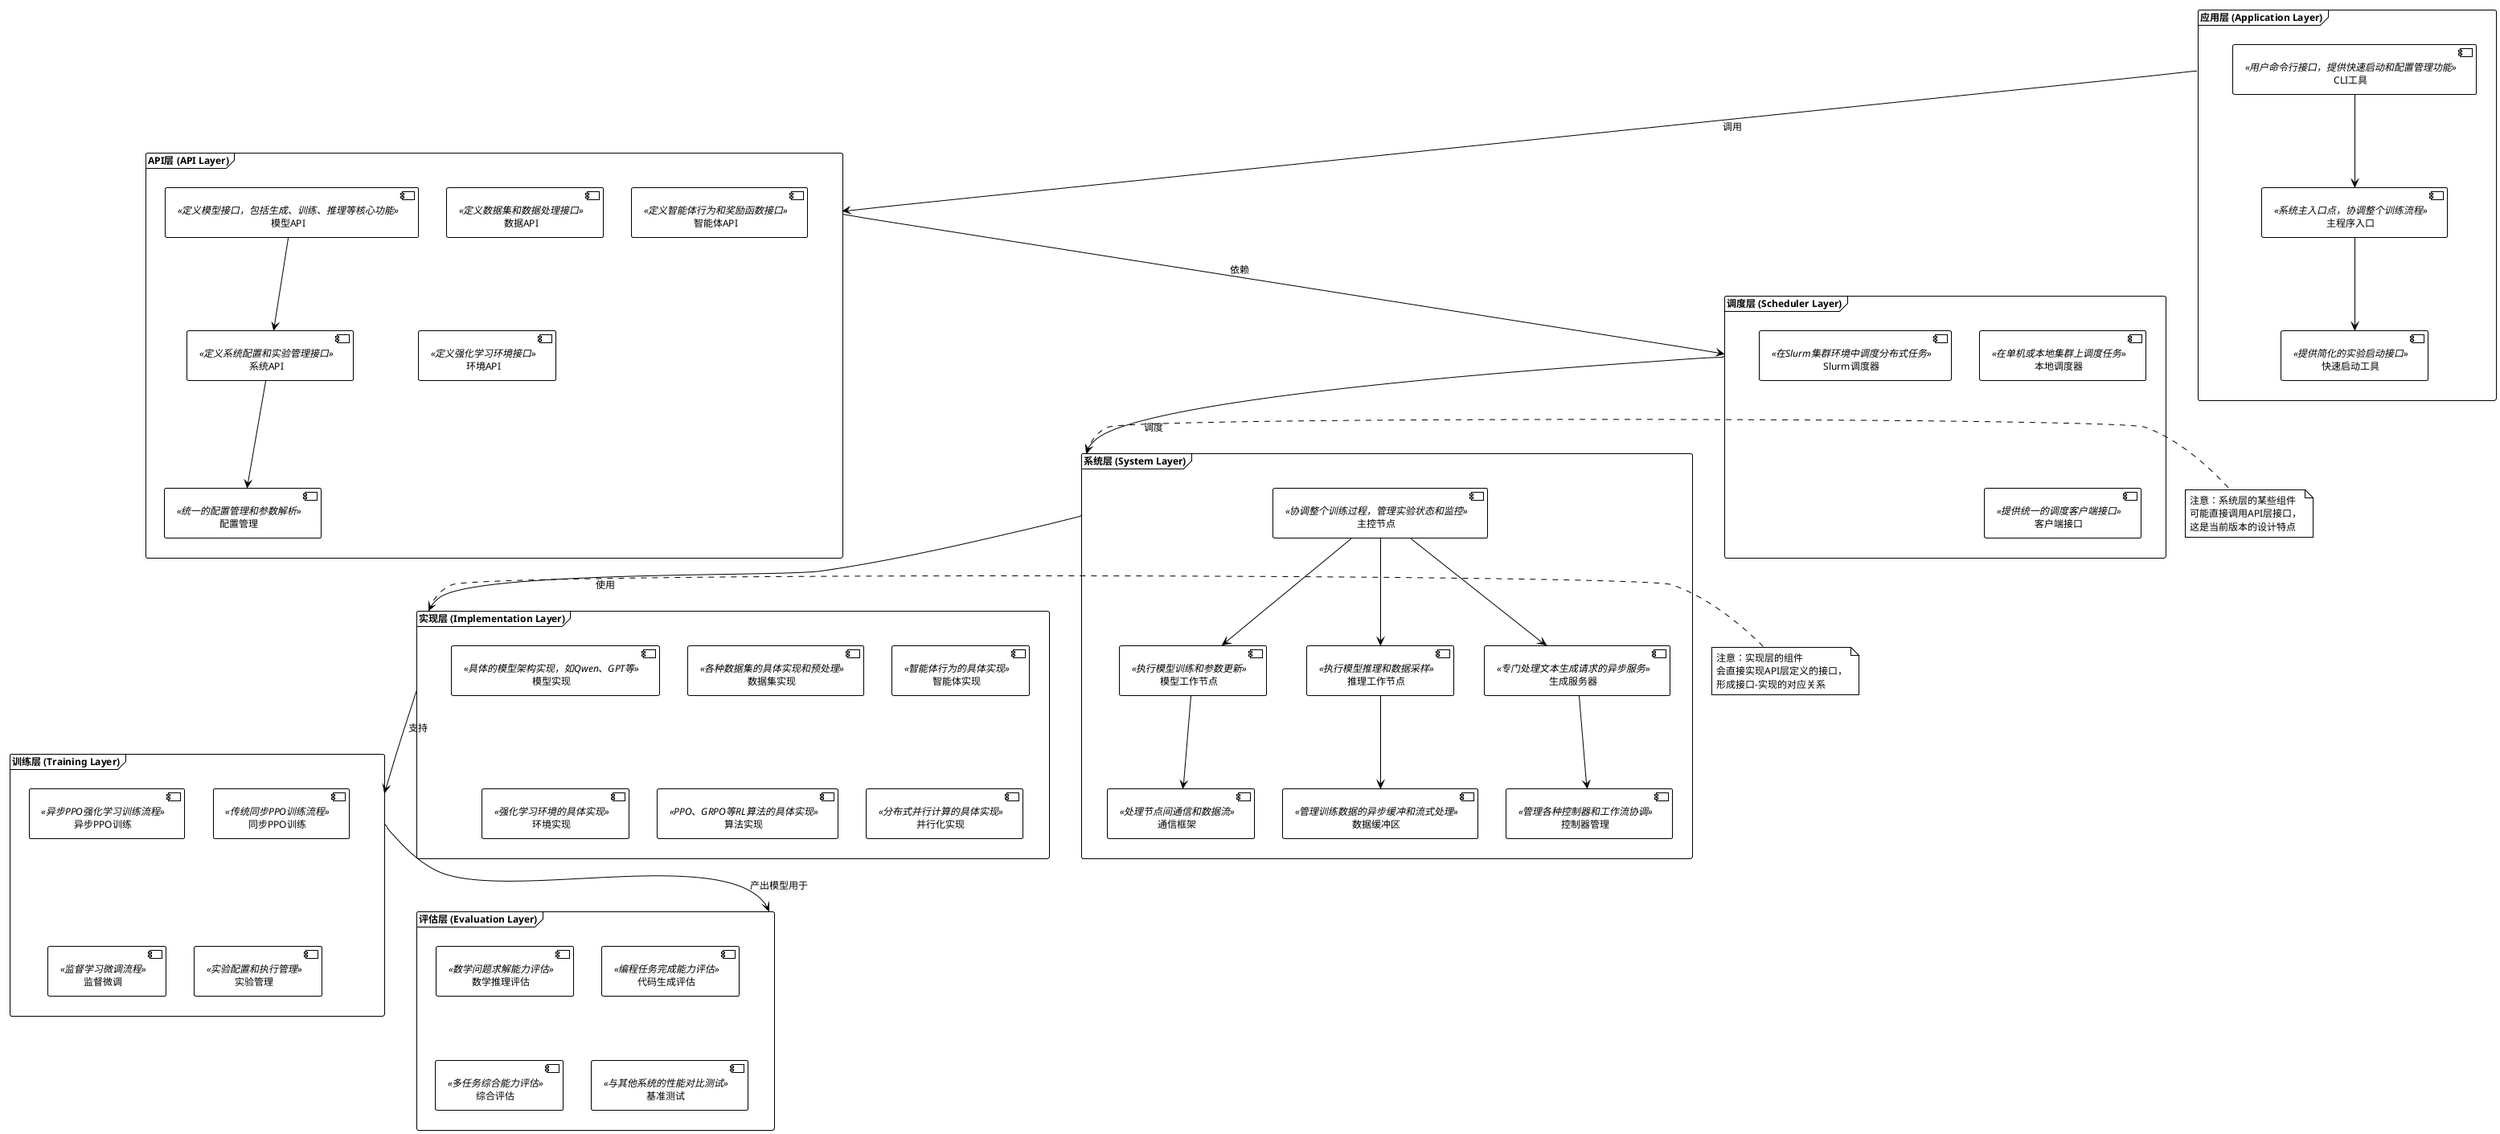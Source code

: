 @startuml
!theme plain
skinparam componentStyle uml2
skinparam backgroundColor white
skinparam defaultFontSize 12

' 应用层 - 用户交互入口
frame "应用层 (Application Layer)" as AppLayer {
    component [CLI工具] as CLI <<用户命令行接口，提供快速启动和配置管理功能>>
    component [主程序入口] as MainEntry <<系统主入口点，协调整个训练流程>>
    component [快速启动工具] as QuickStart <<提供简化的实验启动接口>>
}

' API层 - 系统接口定义
frame "API层 (API Layer)" as APILayer {
    component [模型API] as ModelAPI <<定义模型接口，包括生成、训练、推理等核心功能>>
    component [系统API] as SystemAPI <<定义系统配置和实验管理接口>>
    component [数据API] as DataAPI <<定义数据集和数据处理接口>>
    component [智能体API] as AgentAPI <<定义智能体行为和奖励函数接口>>
    component [环境API] as EnvAPI <<定义强化学习环境接口>>
    component [配置管理] as ConfigMgmt <<统一的配置管理和参数解析>>
}

' 调度层 - 资源管理和任务调度
frame "调度层 (Scheduler Layer)" as SchedulerLayer {
    component [本地调度器] as LocalScheduler <<在单机或本地集群上调度任务>>
    component [Slurm调度器] as SlurmScheduler <<在Slurm集群环境中调度分布式任务>>
    component [客户端接口] as SchedulerClient <<提供统一的调度客户端接口>>
}

' 系统层 - 核心分布式计算框架
frame "系统层 (System Layer)" as SystemLayer {
    component [主控节点] as MasterWorker <<协调整个训练过程，管理实验状态和监控>>
    component [模型工作节点] as ModelWorker <<执行模型训练和参数更新>>
    component [推理工作节点] as RolloutWorker <<执行模型推理和数据采样>>
    component [生成服务器] as GenServer <<专门处理文本生成请求的异步服务>>
    component [通信框架] as CommFramework <<处理节点间通信和数据流>>
    component [数据缓冲区] as DataBuffer <<管理训练数据的异步缓冲和流式处理>>
    component [控制器管理] as ControllerMgmt <<管理各种控制器和工作流协调>>
}

' 实现层 - 具体功能实现
frame "实现层 (Implementation Layer)" as ImplLayer {
    component [模型实现] as ModelImpl <<具体的模型架构实现，如Qwen、GPT等>>
    component [数据集实现] as DatasetImpl <<各种数据集的具体实现和预处理>>
    component [智能体实现] as AgentImpl <<智能体行为的具体实现>>
    component [环境实现] as EnvImpl <<强化学习环境的具体实现>>
    component [算法实现] as AlgoImpl <<PPO、GRPO等RL算法的具体实现>>
    component [并行化实现] as ParallelImpl <<分布式并行计算的具体实现>>
}

' 训练层 - 训练算法和流程
frame "训练层 (Training Layer)" as TrainingLayer {
    component [异步PPO训练] as AsyncPPO <<异步PPO强化学习训练流程>>
    component [同步PPO训练] as SyncPPO <<传统同步PPO训练流程>>
    component [监督微调] as SFT <<监督学习微调流程>>
    component [实验管理] as ExpMgmt <<实验配置和执行管理>>
}

' 评估层 - 模型评估和基准测试
frame "评估层 (Evaluation Layer)" as EvalLayer {
    component [数学推理评估] as MathEval <<数学问题求解能力评估>>
    component [代码生成评估] as CodeEval <<编程任务完成能力评估>>
    component [综合评估] as ComprehensiveEval <<多任务综合能力评估>>
    component [基准测试] as Benchmark <<与其他系统的性能对比测试>>
}

' 定义层次间的依赖关系
AppLayer --> APILayer : "调用"
APILayer --> SchedulerLayer : "依赖"
SchedulerLayer --> SystemLayer : "调度"
SystemLayer --> ImplLayer : "使用"
ImplLayer --> TrainingLayer : "支持"
TrainingLayer --> EvalLayer : "产出模型用于"

' 内部组件关系
CLI --> MainEntry
MainEntry --> QuickStart
ModelAPI --> SystemAPI
SystemAPI --> ConfigMgmt
MasterWorker --> ModelWorker
MasterWorker --> RolloutWorker
MasterWorker --> GenServer
ModelWorker --> CommFramework
RolloutWorker --> DataBuffer
GenServer --> ControllerMgmt

' 跨层直接依赖关系 (虽然有层次但存在直接调用)
note right of SystemLayer : 注意：系统层的某些组件\n可能直接调用API层接口，\n这是当前版本的设计特点
note right of ImplLayer : 注意：实现层的组件\n会直接实现API层定义的接口，\n形成接口-实现的对应关系
@enduml

